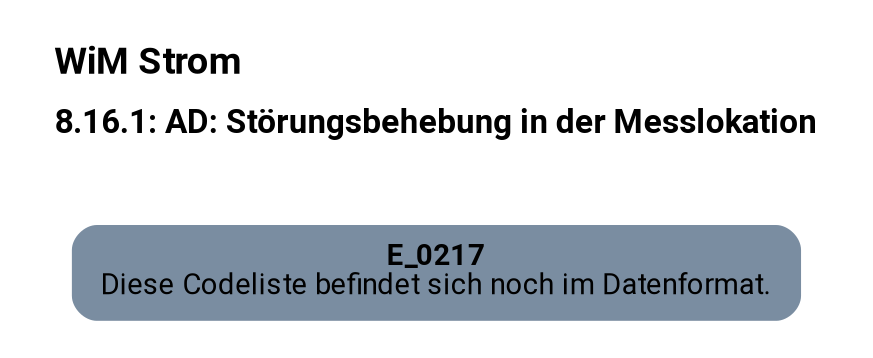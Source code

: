 digraph D {
    labelloc="t";
    label=<<B><FONT POINT-SIZE="18">WiM Strom</FONT></B><BR align="left"/><BR/><B><FONT POINT-SIZE="16">8.16.1: AD: Störungsbehebung in der Messlokation</FONT></B><BR align="left"/><BR/><BR/><BR/>>;
    ratio="compress";
    concentrate=true;
    pack=true;
    rankdir=TB;
    packmode="array";
    size="20,20";
    fontsize=12;
    pad=0.25;
    "Empty" [margin="0.2,0.12", shape=box, style="filled,rounded", penwidth=0.0, fillcolor="#7a8da1", label=<<B>E_0217</B><BR align="center"/><FONT>Diese Codeliste befindet sich noch im Datenformat.</FONT><BR align="center"/>>, fontname="Roboto, sans-serif"];


    bgcolor="transparent";
fontname="Roboto, sans-serif";
}